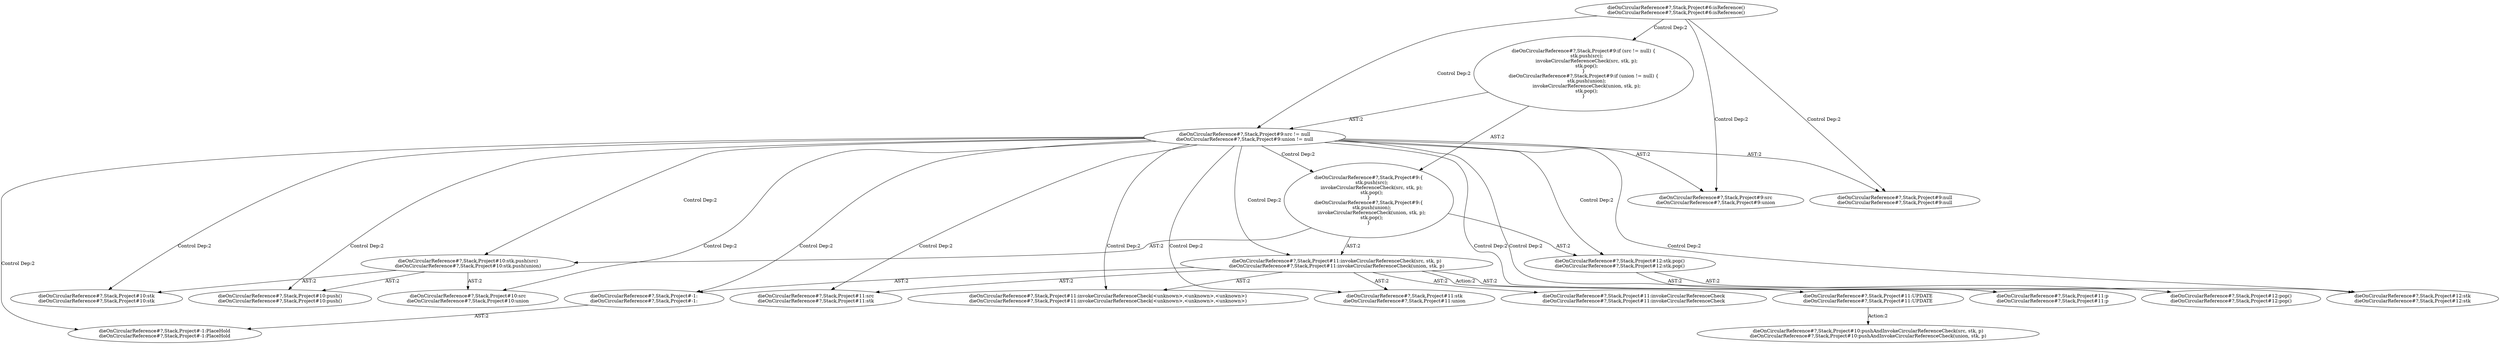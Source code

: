 digraph "Pattern" {
0 [label="dieOnCircularReference#?,Stack,Project#11:UPDATE
dieOnCircularReference#?,Stack,Project#11:UPDATE" shape=ellipse]
1 [label="dieOnCircularReference#?,Stack,Project#11:invokeCircularReferenceCheck(src, stk, p)
dieOnCircularReference#?,Stack,Project#11:invokeCircularReferenceCheck(union, stk, p)" shape=ellipse]
2 [label="dieOnCircularReference#?,Stack,Project#9:src != null
dieOnCircularReference#?,Stack,Project#9:union != null" shape=ellipse]
3 [label="dieOnCircularReference#?,Stack,Project#6:isReference()
dieOnCircularReference#?,Stack,Project#6:isReference()" shape=ellipse]
4 [label="dieOnCircularReference#?,Stack,Project#9:if (src != null) \{
    stk.push(src);
    invokeCircularReferenceCheck(src, stk, p);
    stk.pop();
\}
dieOnCircularReference#?,Stack,Project#9:if (union != null) \{
    stk.push(union);
    invokeCircularReferenceCheck(union, stk, p);
    stk.pop();
\}" shape=ellipse]
5 [label="dieOnCircularReference#?,Stack,Project#9:src
dieOnCircularReference#?,Stack,Project#9:union" shape=ellipse]
6 [label="dieOnCircularReference#?,Stack,Project#9:null
dieOnCircularReference#?,Stack,Project#9:null" shape=ellipse]
7 [label="dieOnCircularReference#?,Stack,Project#9:\{
    stk.push(src);
    invokeCircularReferenceCheck(src, stk, p);
    stk.pop();
\}
dieOnCircularReference#?,Stack,Project#9:\{
    stk.push(union);
    invokeCircularReferenceCheck(union, stk, p);
    stk.pop();
\}" shape=ellipse]
8 [label="dieOnCircularReference#?,Stack,Project#10:stk.push(src)
dieOnCircularReference#?,Stack,Project#10:stk.push(union)" shape=ellipse]
9 [label="dieOnCircularReference#?,Stack,Project#10:push()
dieOnCircularReference#?,Stack,Project#10:push()" shape=ellipse]
10 [label="dieOnCircularReference#?,Stack,Project#10:stk
dieOnCircularReference#?,Stack,Project#10:stk" shape=ellipse]
11 [label="dieOnCircularReference#?,Stack,Project#10:src
dieOnCircularReference#?,Stack,Project#10:union" shape=ellipse]
12 [label="dieOnCircularReference#?,Stack,Project#11:invokeCircularReferenceCheck(<unknown>,<unknown>,<unknown>)
dieOnCircularReference#?,Stack,Project#11:invokeCircularReferenceCheck(<unknown>,<unknown>,<unknown>)" shape=ellipse]
13 [label="dieOnCircularReference#?,Stack,Project#-1:
dieOnCircularReference#?,Stack,Project#-1:" shape=ellipse]
14 [label="dieOnCircularReference#?,Stack,Project#-1:PlaceHold
dieOnCircularReference#?,Stack,Project#-1:PlaceHold" shape=ellipse]
15 [label="dieOnCircularReference#?,Stack,Project#11:src
dieOnCircularReference#?,Stack,Project#11:stk" shape=ellipse]
16 [label="dieOnCircularReference#?,Stack,Project#11:stk
dieOnCircularReference#?,Stack,Project#11:union" shape=ellipse]
17 [label="dieOnCircularReference#?,Stack,Project#11:p
dieOnCircularReference#?,Stack,Project#11:p" shape=ellipse]
18 [label="dieOnCircularReference#?,Stack,Project#12:stk.pop()
dieOnCircularReference#?,Stack,Project#12:stk.pop()" shape=ellipse]
19 [label="dieOnCircularReference#?,Stack,Project#12:pop()
dieOnCircularReference#?,Stack,Project#12:pop()" shape=ellipse]
20 [label="dieOnCircularReference#?,Stack,Project#12:stk
dieOnCircularReference#?,Stack,Project#12:stk" shape=ellipse]
21 [label="dieOnCircularReference#?,Stack,Project#11:invokeCircularReferenceCheck
dieOnCircularReference#?,Stack,Project#11:invokeCircularReferenceCheck" shape=ellipse]
22 [label="dieOnCircularReference#?,Stack,Project#10:pushAndInvokeCircularReferenceCheck(src, stk, p)
dieOnCircularReference#?,Stack,Project#10:pushAndInvokeCircularReferenceCheck(union, stk, p)" shape=ellipse]
0 -> 22 [label="Action:2"];
1 -> 0 [label="Action:2"];
1 -> 21 [label="AST:2"];
1 -> 13 [label="AST:2"];
1 -> 12 [label="AST:2"];
1 -> 15 [label="AST:2"];
1 -> 16 [label="AST:2"];
1 -> 17 [label="AST:2"];
2 -> 1 [label="Control Dep:2"];
2 -> 5 [label="AST:2"];
2 -> 6 [label="AST:2"];
2 -> 7 [label="Control Dep:2"];
2 -> 8 [label="Control Dep:2"];
2 -> 9 [label="Control Dep:2"];
2 -> 10 [label="Control Dep:2"];
2 -> 11 [label="Control Dep:2"];
2 -> 12 [label="Control Dep:2"];
2 -> 13 [label="Control Dep:2"];
2 -> 14 [label="Control Dep:2"];
2 -> 15 [label="Control Dep:2"];
2 -> 16 [label="Control Dep:2"];
2 -> 17 [label="Control Dep:2"];
2 -> 18 [label="Control Dep:2"];
2 -> 19 [label="Control Dep:2"];
2 -> 20 [label="Control Dep:2"];
3 -> 2 [label="Control Dep:2"];
3 -> 4 [label="Control Dep:2"];
3 -> 5 [label="Control Dep:2"];
3 -> 6 [label="Control Dep:2"];
4 -> 2 [label="AST:2"];
4 -> 7 [label="AST:2"];
7 -> 1 [label="AST:2"];
7 -> 8 [label="AST:2"];
7 -> 18 [label="AST:2"];
8 -> 10 [label="AST:2"];
8 -> 9 [label="AST:2"];
8 -> 11 [label="AST:2"];
13 -> 14 [label="AST:2"];
18 -> 20 [label="AST:2"];
18 -> 19 [label="AST:2"];
}